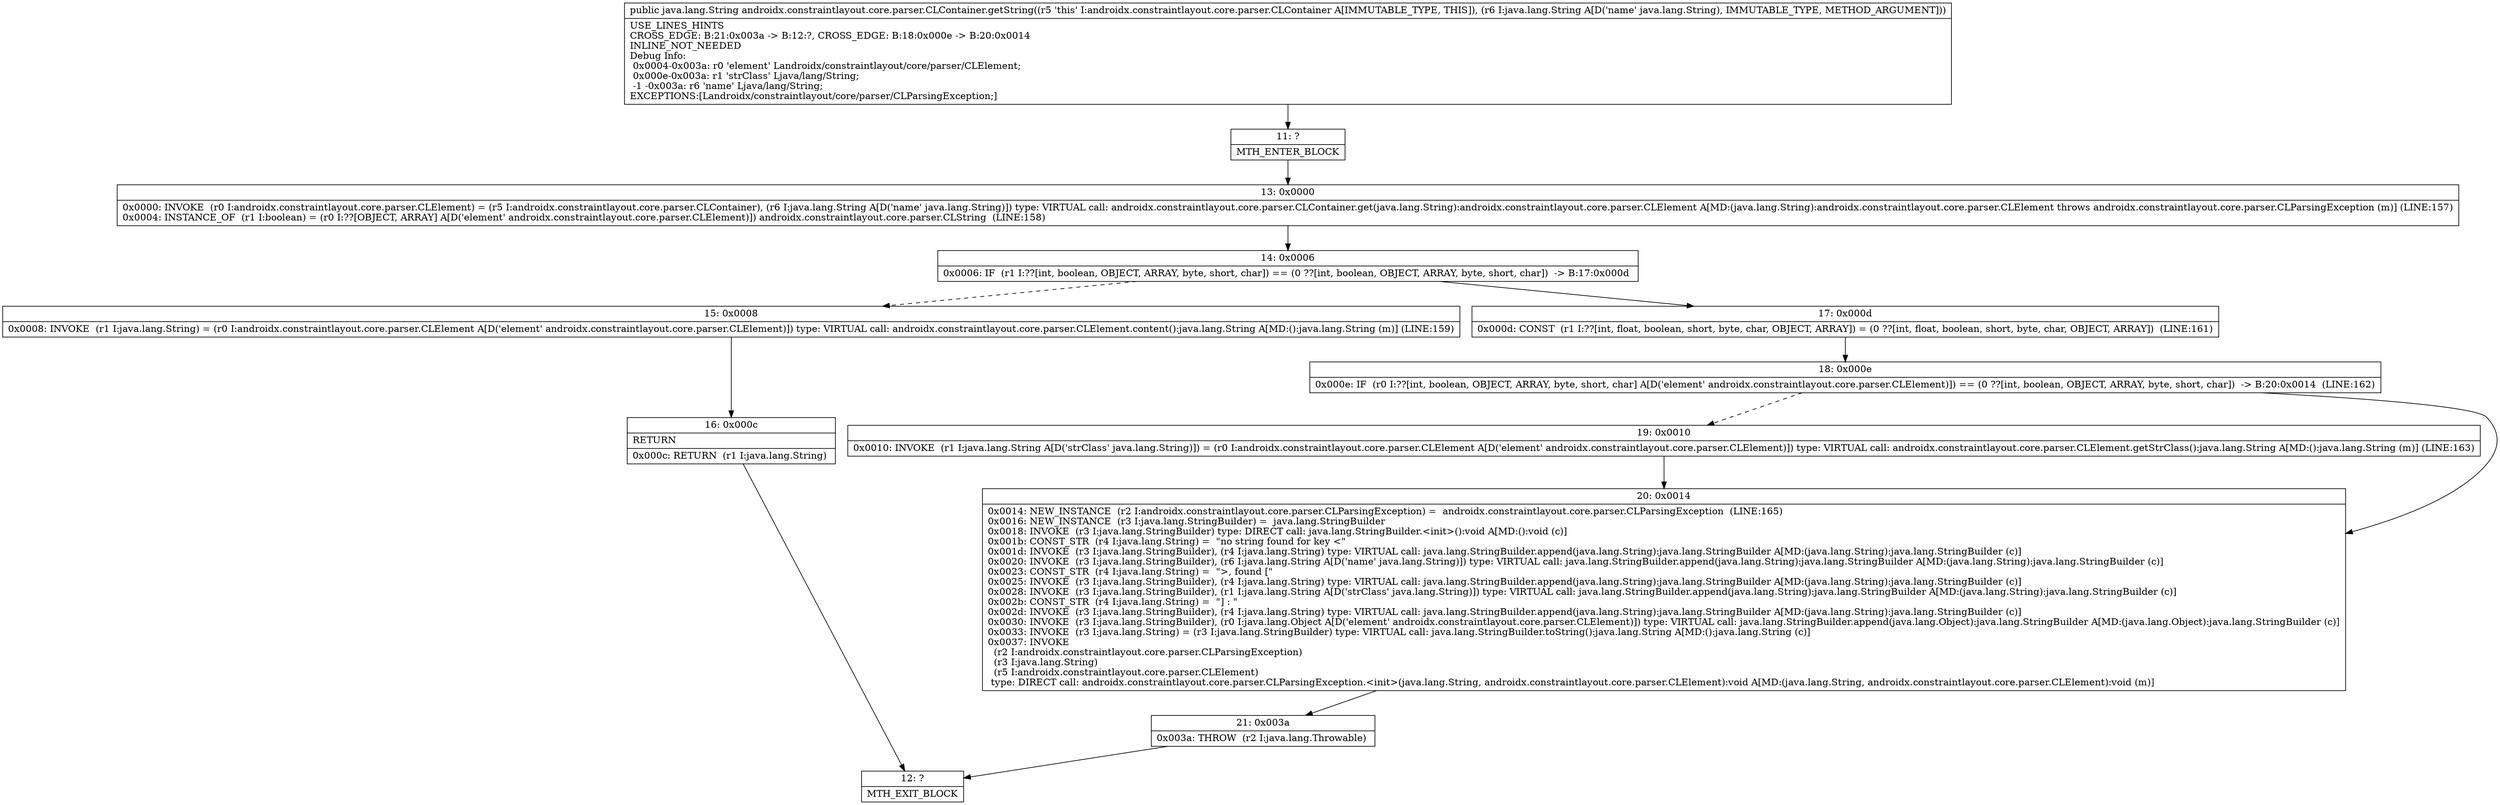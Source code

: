 digraph "CFG forandroidx.constraintlayout.core.parser.CLContainer.getString(Ljava\/lang\/String;)Ljava\/lang\/String;" {
Node_11 [shape=record,label="{11\:\ ?|MTH_ENTER_BLOCK\l}"];
Node_13 [shape=record,label="{13\:\ 0x0000|0x0000: INVOKE  (r0 I:androidx.constraintlayout.core.parser.CLElement) = (r5 I:androidx.constraintlayout.core.parser.CLContainer), (r6 I:java.lang.String A[D('name' java.lang.String)]) type: VIRTUAL call: androidx.constraintlayout.core.parser.CLContainer.get(java.lang.String):androidx.constraintlayout.core.parser.CLElement A[MD:(java.lang.String):androidx.constraintlayout.core.parser.CLElement throws androidx.constraintlayout.core.parser.CLParsingException (m)] (LINE:157)\l0x0004: INSTANCE_OF  (r1 I:boolean) = (r0 I:??[OBJECT, ARRAY] A[D('element' androidx.constraintlayout.core.parser.CLElement)]) androidx.constraintlayout.core.parser.CLString  (LINE:158)\l}"];
Node_14 [shape=record,label="{14\:\ 0x0006|0x0006: IF  (r1 I:??[int, boolean, OBJECT, ARRAY, byte, short, char]) == (0 ??[int, boolean, OBJECT, ARRAY, byte, short, char])  \-\> B:17:0x000d \l}"];
Node_15 [shape=record,label="{15\:\ 0x0008|0x0008: INVOKE  (r1 I:java.lang.String) = (r0 I:androidx.constraintlayout.core.parser.CLElement A[D('element' androidx.constraintlayout.core.parser.CLElement)]) type: VIRTUAL call: androidx.constraintlayout.core.parser.CLElement.content():java.lang.String A[MD:():java.lang.String (m)] (LINE:159)\l}"];
Node_16 [shape=record,label="{16\:\ 0x000c|RETURN\l|0x000c: RETURN  (r1 I:java.lang.String) \l}"];
Node_12 [shape=record,label="{12\:\ ?|MTH_EXIT_BLOCK\l}"];
Node_17 [shape=record,label="{17\:\ 0x000d|0x000d: CONST  (r1 I:??[int, float, boolean, short, byte, char, OBJECT, ARRAY]) = (0 ??[int, float, boolean, short, byte, char, OBJECT, ARRAY])  (LINE:161)\l}"];
Node_18 [shape=record,label="{18\:\ 0x000e|0x000e: IF  (r0 I:??[int, boolean, OBJECT, ARRAY, byte, short, char] A[D('element' androidx.constraintlayout.core.parser.CLElement)]) == (0 ??[int, boolean, OBJECT, ARRAY, byte, short, char])  \-\> B:20:0x0014  (LINE:162)\l}"];
Node_19 [shape=record,label="{19\:\ 0x0010|0x0010: INVOKE  (r1 I:java.lang.String A[D('strClass' java.lang.String)]) = (r0 I:androidx.constraintlayout.core.parser.CLElement A[D('element' androidx.constraintlayout.core.parser.CLElement)]) type: VIRTUAL call: androidx.constraintlayout.core.parser.CLElement.getStrClass():java.lang.String A[MD:():java.lang.String (m)] (LINE:163)\l}"];
Node_20 [shape=record,label="{20\:\ 0x0014|0x0014: NEW_INSTANCE  (r2 I:androidx.constraintlayout.core.parser.CLParsingException) =  androidx.constraintlayout.core.parser.CLParsingException  (LINE:165)\l0x0016: NEW_INSTANCE  (r3 I:java.lang.StringBuilder) =  java.lang.StringBuilder \l0x0018: INVOKE  (r3 I:java.lang.StringBuilder) type: DIRECT call: java.lang.StringBuilder.\<init\>():void A[MD:():void (c)]\l0x001b: CONST_STR  (r4 I:java.lang.String) =  \"no string found for key \<\" \l0x001d: INVOKE  (r3 I:java.lang.StringBuilder), (r4 I:java.lang.String) type: VIRTUAL call: java.lang.StringBuilder.append(java.lang.String):java.lang.StringBuilder A[MD:(java.lang.String):java.lang.StringBuilder (c)]\l0x0020: INVOKE  (r3 I:java.lang.StringBuilder), (r6 I:java.lang.String A[D('name' java.lang.String)]) type: VIRTUAL call: java.lang.StringBuilder.append(java.lang.String):java.lang.StringBuilder A[MD:(java.lang.String):java.lang.StringBuilder (c)]\l0x0023: CONST_STR  (r4 I:java.lang.String) =  \"\>, found [\" \l0x0025: INVOKE  (r3 I:java.lang.StringBuilder), (r4 I:java.lang.String) type: VIRTUAL call: java.lang.StringBuilder.append(java.lang.String):java.lang.StringBuilder A[MD:(java.lang.String):java.lang.StringBuilder (c)]\l0x0028: INVOKE  (r3 I:java.lang.StringBuilder), (r1 I:java.lang.String A[D('strClass' java.lang.String)]) type: VIRTUAL call: java.lang.StringBuilder.append(java.lang.String):java.lang.StringBuilder A[MD:(java.lang.String):java.lang.StringBuilder (c)]\l0x002b: CONST_STR  (r4 I:java.lang.String) =  \"] : \" \l0x002d: INVOKE  (r3 I:java.lang.StringBuilder), (r4 I:java.lang.String) type: VIRTUAL call: java.lang.StringBuilder.append(java.lang.String):java.lang.StringBuilder A[MD:(java.lang.String):java.lang.StringBuilder (c)]\l0x0030: INVOKE  (r3 I:java.lang.StringBuilder), (r0 I:java.lang.Object A[D('element' androidx.constraintlayout.core.parser.CLElement)]) type: VIRTUAL call: java.lang.StringBuilder.append(java.lang.Object):java.lang.StringBuilder A[MD:(java.lang.Object):java.lang.StringBuilder (c)]\l0x0033: INVOKE  (r3 I:java.lang.String) = (r3 I:java.lang.StringBuilder) type: VIRTUAL call: java.lang.StringBuilder.toString():java.lang.String A[MD:():java.lang.String (c)]\l0x0037: INVOKE  \l  (r2 I:androidx.constraintlayout.core.parser.CLParsingException)\l  (r3 I:java.lang.String)\l  (r5 I:androidx.constraintlayout.core.parser.CLElement)\l type: DIRECT call: androidx.constraintlayout.core.parser.CLParsingException.\<init\>(java.lang.String, androidx.constraintlayout.core.parser.CLElement):void A[MD:(java.lang.String, androidx.constraintlayout.core.parser.CLElement):void (m)]\l}"];
Node_21 [shape=record,label="{21\:\ 0x003a|0x003a: THROW  (r2 I:java.lang.Throwable) \l}"];
MethodNode[shape=record,label="{public java.lang.String androidx.constraintlayout.core.parser.CLContainer.getString((r5 'this' I:androidx.constraintlayout.core.parser.CLContainer A[IMMUTABLE_TYPE, THIS]), (r6 I:java.lang.String A[D('name' java.lang.String), IMMUTABLE_TYPE, METHOD_ARGUMENT]))  | USE_LINES_HINTS\lCROSS_EDGE: B:21:0x003a \-\> B:12:?, CROSS_EDGE: B:18:0x000e \-\> B:20:0x0014\lINLINE_NOT_NEEDED\lDebug Info:\l  0x0004\-0x003a: r0 'element' Landroidx\/constraintlayout\/core\/parser\/CLElement;\l  0x000e\-0x003a: r1 'strClass' Ljava\/lang\/String;\l  \-1 \-0x003a: r6 'name' Ljava\/lang\/String;\lEXCEPTIONS:[Landroidx\/constraintlayout\/core\/parser\/CLParsingException;]\l}"];
MethodNode -> Node_11;Node_11 -> Node_13;
Node_13 -> Node_14;
Node_14 -> Node_15[style=dashed];
Node_14 -> Node_17;
Node_15 -> Node_16;
Node_16 -> Node_12;
Node_17 -> Node_18;
Node_18 -> Node_19[style=dashed];
Node_18 -> Node_20;
Node_19 -> Node_20;
Node_20 -> Node_21;
Node_21 -> Node_12;
}

